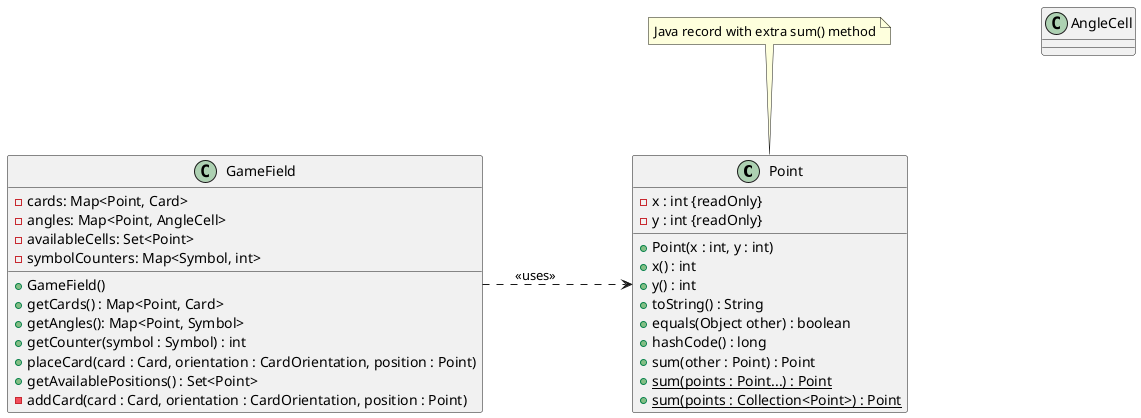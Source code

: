 @startuml
skinparam linetype ortho
skinparam nodesep 150
skinparam ranksep 100
!startsub GAMEFIELD
class Point
{
    - x : int {readOnly}
    - y : int {readOnly}
    + Point(x : int, y : int)
    + x() : int
    + y() : int
    + toString() : String
    + equals(Object other) : boolean
    + hashCode() : long
    + sum(other : Point) : Point
    + sum(points : Point...) : Point {static}
    + sum(points : Collection<Point>) : Point {static}
}

note "Java record with extra sum() method" as N1
N1 .. Point

class GameField {
    - cards: Map<Point, Card>
    - angles: Map<Point, AngleCell>
    - availableCells: Set<Point>
    - symbolCounters: Map<Symbol, int>

    + GameField()
    + getCards() : Map<Point, Card>
    + getAngles(): Map<Point, Symbol>
    + getCounter(symbol : Symbol) : int
    + placeCard(card : Card, orientation : CardOrientation, position : Point)
    + getAvailablePositions() : Set<Point>
    - addCard(card : Card, orientation : CardOrientation, position : Point)
}
GameField .r..> Point : <<uses>>

class AngleCell {

}
!endsub



@enduml